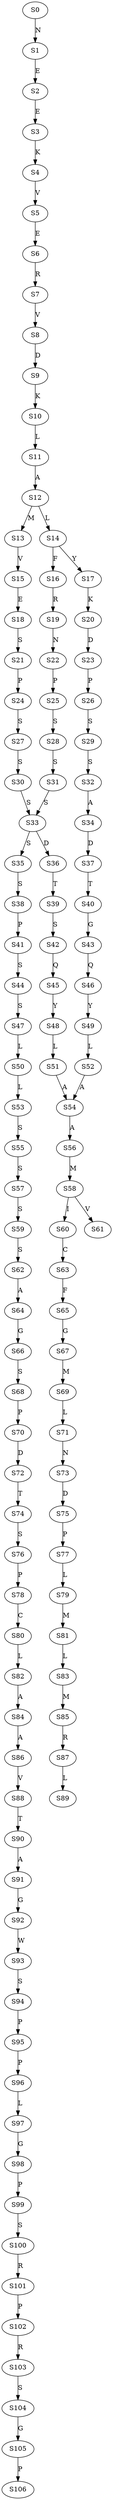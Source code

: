 strict digraph  {
	S0 -> S1 [ label = N ];
	S1 -> S2 [ label = E ];
	S2 -> S3 [ label = E ];
	S3 -> S4 [ label = K ];
	S4 -> S5 [ label = V ];
	S5 -> S6 [ label = E ];
	S6 -> S7 [ label = R ];
	S7 -> S8 [ label = V ];
	S8 -> S9 [ label = D ];
	S9 -> S10 [ label = K ];
	S10 -> S11 [ label = L ];
	S11 -> S12 [ label = A ];
	S12 -> S13 [ label = M ];
	S12 -> S14 [ label = L ];
	S13 -> S15 [ label = V ];
	S14 -> S16 [ label = F ];
	S14 -> S17 [ label = Y ];
	S15 -> S18 [ label = E ];
	S16 -> S19 [ label = R ];
	S17 -> S20 [ label = K ];
	S18 -> S21 [ label = S ];
	S19 -> S22 [ label = N ];
	S20 -> S23 [ label = D ];
	S21 -> S24 [ label = P ];
	S22 -> S25 [ label = P ];
	S23 -> S26 [ label = P ];
	S24 -> S27 [ label = S ];
	S25 -> S28 [ label = S ];
	S26 -> S29 [ label = S ];
	S27 -> S30 [ label = S ];
	S28 -> S31 [ label = S ];
	S29 -> S32 [ label = S ];
	S30 -> S33 [ label = S ];
	S31 -> S33 [ label = S ];
	S32 -> S34 [ label = A ];
	S33 -> S35 [ label = S ];
	S33 -> S36 [ label = D ];
	S34 -> S37 [ label = D ];
	S35 -> S38 [ label = S ];
	S36 -> S39 [ label = T ];
	S37 -> S40 [ label = T ];
	S38 -> S41 [ label = P ];
	S39 -> S42 [ label = S ];
	S40 -> S43 [ label = G ];
	S41 -> S44 [ label = S ];
	S42 -> S45 [ label = Q ];
	S43 -> S46 [ label = Q ];
	S44 -> S47 [ label = S ];
	S45 -> S48 [ label = Y ];
	S46 -> S49 [ label = Y ];
	S47 -> S50 [ label = L ];
	S48 -> S51 [ label = L ];
	S49 -> S52 [ label = L ];
	S50 -> S53 [ label = L ];
	S51 -> S54 [ label = A ];
	S52 -> S54 [ label = A ];
	S53 -> S55 [ label = S ];
	S54 -> S56 [ label = A ];
	S55 -> S57 [ label = S ];
	S56 -> S58 [ label = M ];
	S57 -> S59 [ label = S ];
	S58 -> S60 [ label = I ];
	S58 -> S61 [ label = V ];
	S59 -> S62 [ label = S ];
	S60 -> S63 [ label = C ];
	S62 -> S64 [ label = A ];
	S63 -> S65 [ label = F ];
	S64 -> S66 [ label = G ];
	S65 -> S67 [ label = G ];
	S66 -> S68 [ label = S ];
	S67 -> S69 [ label = M ];
	S68 -> S70 [ label = P ];
	S69 -> S71 [ label = L ];
	S70 -> S72 [ label = D ];
	S71 -> S73 [ label = N ];
	S72 -> S74 [ label = T ];
	S73 -> S75 [ label = D ];
	S74 -> S76 [ label = S ];
	S75 -> S77 [ label = P ];
	S76 -> S78 [ label = P ];
	S77 -> S79 [ label = L ];
	S78 -> S80 [ label = C ];
	S79 -> S81 [ label = M ];
	S80 -> S82 [ label = L ];
	S81 -> S83 [ label = L ];
	S82 -> S84 [ label = A ];
	S83 -> S85 [ label = M ];
	S84 -> S86 [ label = A ];
	S85 -> S87 [ label = R ];
	S86 -> S88 [ label = V ];
	S87 -> S89 [ label = L ];
	S88 -> S90 [ label = T ];
	S90 -> S91 [ label = A ];
	S91 -> S92 [ label = G ];
	S92 -> S93 [ label = W ];
	S93 -> S94 [ label = S ];
	S94 -> S95 [ label = P ];
	S95 -> S96 [ label = P ];
	S96 -> S97 [ label = L ];
	S97 -> S98 [ label = G ];
	S98 -> S99 [ label = P ];
	S99 -> S100 [ label = S ];
	S100 -> S101 [ label = R ];
	S101 -> S102 [ label = P ];
	S102 -> S103 [ label = R ];
	S103 -> S104 [ label = S ];
	S104 -> S105 [ label = G ];
	S105 -> S106 [ label = P ];
}
